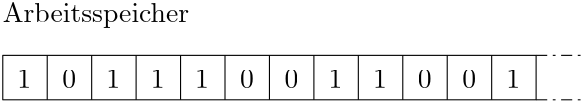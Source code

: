 <?xml version="1.0"?>
<!DOCTYPE ipe SYSTEM "ipe.dtd">
<ipe version="70218" creator="Ipe 7.2.24">
<info created="D:20211013140905" modified="D:20220608150135"/>
<ipestyle name="basic">
<symbol name="arrow/arc(spx)">
<path stroke="sym-stroke" fill="sym-stroke" pen="sym-pen">
0 0 m
-1 0.333 l
-1 -0.333 l
h
</path>
</symbol>
<symbol name="arrow/farc(spx)">
<path stroke="sym-stroke" fill="white" pen="sym-pen">
0 0 m
-1 0.333 l
-1 -0.333 l
h
</path>
</symbol>
<symbol name="arrow/ptarc(spx)">
<path stroke="sym-stroke" fill="sym-stroke" pen="sym-pen">
0 0 m
-1 0.333 l
-0.8 0 l
-1 -0.333 l
h
</path>
</symbol>
<symbol name="arrow/fptarc(spx)">
<path stroke="sym-stroke" fill="white" pen="sym-pen">
0 0 m
-1 0.333 l
-0.8 0 l
-1 -0.333 l
h
</path>
</symbol>
<symbol name="mark/circle(sx)" transformations="translations">
<path fill="sym-stroke">
0.6 0 0 0.6 0 0 e
0.4 0 0 0.4 0 0 e
</path>
</symbol>
<symbol name="mark/disk(sx)" transformations="translations">
<path fill="sym-stroke">
0.6 0 0 0.6 0 0 e
</path>
</symbol>
<symbol name="mark/fdisk(sfx)" transformations="translations">
<group>
<path fill="sym-fill">
0.5 0 0 0.5 0 0 e
</path>
<path fill="sym-stroke" fillrule="eofill">
0.6 0 0 0.6 0 0 e
0.4 0 0 0.4 0 0 e
</path>
</group>
</symbol>
<symbol name="mark/box(sx)" transformations="translations">
<path fill="sym-stroke" fillrule="eofill">
-0.6 -0.6 m
0.6 -0.6 l
0.6 0.6 l
-0.6 0.6 l
h
-0.4 -0.4 m
0.4 -0.4 l
0.4 0.4 l
-0.4 0.4 l
h
</path>
</symbol>
<symbol name="mark/square(sx)" transformations="translations">
<path fill="sym-stroke">
-0.6 -0.6 m
0.6 -0.6 l
0.6 0.6 l
-0.6 0.6 l
h
</path>
</symbol>
<symbol name="mark/fsquare(sfx)" transformations="translations">
<group>
<path fill="sym-fill">
-0.5 -0.5 m
0.5 -0.5 l
0.5 0.5 l
-0.5 0.5 l
h
</path>
<path fill="sym-stroke" fillrule="eofill">
-0.6 -0.6 m
0.6 -0.6 l
0.6 0.6 l
-0.6 0.6 l
h
-0.4 -0.4 m
0.4 -0.4 l
0.4 0.4 l
-0.4 0.4 l
h
</path>
</group>
</symbol>
<symbol name="mark/cross(sx)" transformations="translations">
<group>
<path fill="sym-stroke">
-0.43 -0.57 m
0.57 0.43 l
0.43 0.57 l
-0.57 -0.43 l
h
</path>
<path fill="sym-stroke">
-0.43 0.57 m
0.57 -0.43 l
0.43 -0.57 l
-0.57 0.43 l
h
</path>
</group>
</symbol>
<symbol name="arrow/fnormal(spx)">
<path stroke="sym-stroke" fill="white" pen="sym-pen">
0 0 m
-1 0.333 l
-1 -0.333 l
h
</path>
</symbol>
<symbol name="arrow/pointed(spx)">
<path stroke="sym-stroke" fill="sym-stroke" pen="sym-pen">
0 0 m
-1 0.333 l
-0.8 0 l
-1 -0.333 l
h
</path>
</symbol>
<symbol name="arrow/fpointed(spx)">
<path stroke="sym-stroke" fill="white" pen="sym-pen">
0 0 m
-1 0.333 l
-0.8 0 l
-1 -0.333 l
h
</path>
</symbol>
<symbol name="arrow/linear(spx)">
<path stroke="sym-stroke" pen="sym-pen">
-1 0.333 m
0 0 l
-1 -0.333 l
</path>
</symbol>
<symbol name="arrow/fdouble(spx)">
<path stroke="sym-stroke" fill="white" pen="sym-pen">
0 0 m
-1 0.333 l
-1 -0.333 l
h
-1 0 m
-2 0.333 l
-2 -0.333 l
h
</path>
</symbol>
<symbol name="arrow/double(spx)">
<path stroke="sym-stroke" fill="sym-stroke" pen="sym-pen">
0 0 m
-1 0.333 l
-1 -0.333 l
h
-1 0 m
-2 0.333 l
-2 -0.333 l
h
</path>
</symbol>
<anglesize name="22.5 deg" value="22.5"/>
<anglesize name="30 deg" value="30"/>
<anglesize name="45 deg" value="45"/>
<anglesize name="60 deg" value="60"/>
<anglesize name="90 deg" value="90"/>
<arrowsize name="large" value="10"/>
<arrowsize name="small" value="5"/>
<arrowsize name="tiny" value="3"/>
<color name="blue" value="0 0 1"/>
<color name="brown" value="0.647 0.165 0.165"/>
<color name="darkblue" value="0 0 0.545"/>
<color name="darkcyan" value="0 0.545 0.545"/>
<color name="darkgray" value="0.663"/>
<color name="darkgreen" value="0 0.392 0"/>
<color name="darkmagenta" value="0.545 0 0.545"/>
<color name="darkorange" value="1 0.549 0"/>
<color name="darkred" value="0.545 0 0"/>
<color name="gold" value="1 0.843 0"/>
<color name="gray" value="0.745"/>
<color name="green" value="0 1 0"/>
<color name="lightblue" value="0.678 0.847 0.902"/>
<color name="lightcyan" value="0.878 1 1"/>
<color name="lightgray" value="0.827"/>
<color name="lightgreen" value="0.565 0.933 0.565"/>
<color name="lightyellow" value="1 1 0.878"/>
<color name="navy" value="0 0 0.502"/>
<color name="orange" value="1 0.647 0"/>
<color name="pink" value="1 0.753 0.796"/>
<color name="purple" value="0.627 0.125 0.941"/>
<color name="red" value="1 0 0"/>
<color name="sbblue" value="0.298 0.447 0.79"/>
<color name="sbgreen" value="0.333 0.658 0.407"/>
<color name="sborange" value="0.866 0.517 0.321"/>
<color name="sbpurple" value="0.505 0.447 0.698"/>
<color name="sbred" value="0.768 0.305 0.321"/>
<color name="seagreen" value="0.18 0.545 0.341"/>
<color name="turquoise" value="0.251 0.878 0.816"/>
<color name="verydarkgray" value="0.4"/>
<color name="violet" value="0.933 0.51 0.933"/>
<color name="yellow" value="1 1 0"/>
<dashstyle name="dash dot dotted" value="[4 2 1 2 1 2] 0"/>
<dashstyle name="dash dotted" value="[4 2 1 2] 0"/>
<dashstyle name="dashed" value="[4] 0"/>
<dashstyle name="dotted" value="[1 3] 0"/>
<gridsize name="10 pts (~3.5 mm)" value="10"/>
<gridsize name="14 pts (~5 mm)" value="14"/>
<gridsize name="16 pts (~6 mm)" value="16"/>
<gridsize name="20 pts (~7 mm)" value="20"/>
<gridsize name="28 pts (~10 mm)" value="28"/>
<gridsize name="32 pts (~12 mm)" value="32"/>
<gridsize name="4 pts" value="4"/>
<gridsize name="56 pts (~20 mm)" value="56"/>
<gridsize name="8 pts (~3 mm)" value="8"/>
<opacity name="10%" value="0.1"/>
<opacity name="30%" value="0.3"/>
<opacity name="50%" value="0.5"/>
<opacity name="75%" value="0.75"/>
<pen name="fat" value="1.2"/>
<pen name="heavier" value="0.8"/>
<pen name="ultrafat" value="2"/>
<symbolsize name="large" value="5"/>
<symbolsize name="small" value="2"/>
<symbolsize name="tiny" value="1.1"/>
<textsize name="Huge" value="\Huge"/>
<textsize name="LARGE" value="\LARGE"/>
<textsize name="Large" value="\Large"/>
<textsize name="footnote" value="\footnotesize"/>
<textsize name="huge" value="\huge"/>
<textsize name="large" value="\large"/>
<textsize name="small" value="\small"/>
<textsize name="tiny" value="\tiny"/>
<textstyle name="center" begin="\begin{center}" end="\end{center}"/>
<textstyle name="item" begin="\begin{itemize}\item{}" end="\end{itemize}"/>
<textstyle name="itemize" begin="\begin{itemize}" end="\end{itemize}"/>
<tiling name="falling" angle="-60" step="4" width="1"/>
<tiling name="rising" angle="30" step="4" width="1"/>
</ipestyle>
<page>
<layer name="alpha"/>
<view layers="alpha" active="alpha"/>
<path layer="alpha" matrix="1 0 0 1 -192 16" stroke="black">
272 752 m
272 736 l
464 736 l
464 752 l
h
</path>
<path matrix="1 0 0 1 -192 16" stroke="black">
288 752 m
288 736 l
</path>
<path matrix="1 0 0 1 -176 16" stroke="black">
288 752 m
288 736 l
</path>
<path matrix="1 0 0 1 -160 16" stroke="black">
288 752 m
288 736 l
</path>
<path matrix="1 0 0 1 -144 16" stroke="black">
288 752 m
288 736 l
</path>
<path matrix="1 0 0 1 -128 16" stroke="black">
288 752 m
288 736 l
</path>
<path matrix="1 0 0 1 -112 16" stroke="black">
288 752 m
288 736 l
</path>
<path matrix="1 0 0 1 -96 16" stroke="black">
288 752 m
288 736 l
</path>
<path matrix="1 0 0 1 -80 16" stroke="black">
288 752 m
288 736 l
</path>
<path matrix="1 0 0 1 -64 16" stroke="black">
288 752 m
288 736 l
</path>
<path matrix="1 0 0 1 -48 16" stroke="black">
288 752 m
288 736 l
</path>
<path matrix="1 0 0 1 -32 16" stroke="black">
288 752 m
288 736 l
</path>
<text matrix="1 0 0 1 -190.756 12.296" transformations="translations" pos="276 744" stroke="black" type="label" width="4.981" height="6.42" depth="0" valign="baseline">1</text>
<text matrix="1 0 0 1 -170.607 -11.7918" transformations="translations" pos="272 768" stroke="black" type="label" width="4.981" height="6.42" depth="0" valign="baseline">0</text>
<text matrix="1 0 0 1 -14.756 12.296" transformations="translations" pos="276 744" stroke="black" type="label" width="4.981" height="6.42" depth="0" valign="baseline">1</text>
<text matrix="1 0 0 1 -62.756 12.296" transformations="translations" pos="276 744" stroke="black" type="label" width="4.981" height="6.42" depth="0" valign="baseline">1</text>
<text matrix="1 0 0 1 -78.756 12.296" transformations="translations" pos="276 744" stroke="black" type="label" width="4.981" height="6.42" depth="0" valign="baseline">1</text>
<text matrix="1 0 0 1 -42.607 -11.7918" transformations="translations" pos="272 768" stroke="black" type="label" width="4.981" height="6.42" depth="0" valign="baseline">0</text>
<text matrix="1 0 0 1 -26.607 -11.7918" transformations="translations" pos="272 768" stroke="black" type="label" width="4.981" height="6.42" depth="0" valign="baseline">0</text>
<text matrix="1 0 0 1 -90.607 -11.7918" transformations="translations" pos="272 768" stroke="black" type="label" width="4.981" height="6.42" depth="0" valign="baseline">0</text>
<text matrix="1 0 0 1 -158.756 12.296" transformations="translations" pos="276 744" stroke="black" type="label" width="4.981" height="6.42" depth="0" valign="baseline">1</text>
<text matrix="1 0 0 1 -142.756 12.296" transformations="translations" pos="276 744" stroke="black" type="label" width="4.981" height="6.42" depth="0" valign="baseline">1</text>
<text matrix="1 0 0 1 -126.756 12.296" transformations="translations" pos="276 744" stroke="black" type="label" width="4.981" height="6.42" depth="0" valign="baseline">1</text>
<text matrix="1 0 0 1 -106.607 -11.7918" transformations="translations" pos="272 768" stroke="black" type="label" width="4.981" height="6.42" depth="0" valign="baseline">0</text>
<path matrix="1 0 0 1 -192 16" stroke="black" dash="dash dotted">
464 752 m
480 752 l
</path>
<path matrix="1 0 0 1 -192 16" stroke="black" dash="dash dotted">
464 736 m
480 736 l
</path>
<text matrix="1 0 0 1 -24 -12" transformations="translations" pos="104 792" stroke="black" type="label" width="67.137" height="6.926" depth="1.93" valign="baseline">Arbeitsspeicher</text>
</page>
</ipe>
